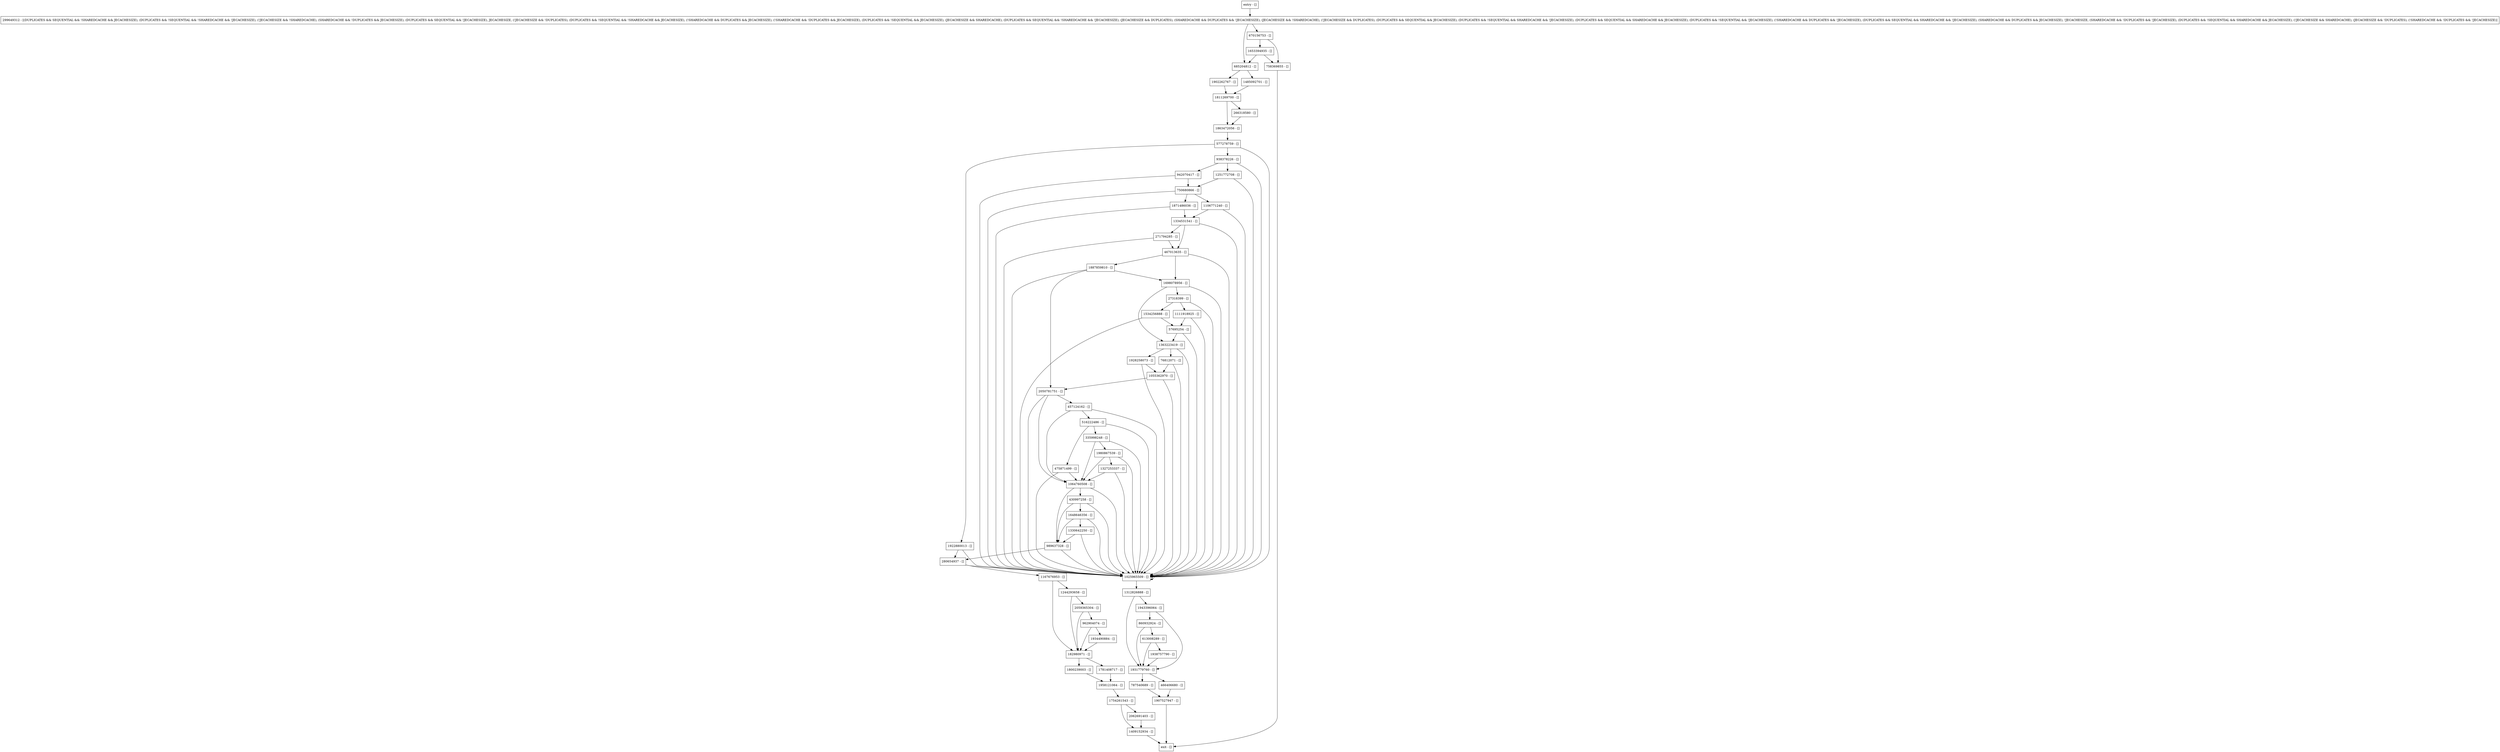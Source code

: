 digraph searchRangeSerializable {
node [shape=record];
457124162 [label="457124162 - []"];
1330642250 [label="1330642250 - []"];
1106771240 [label="1106771240 - []"];
475871499 [label="475871499 - []"];
1931779760 [label="1931779760 - []"];
271794285 [label="271794285 - []"];
670156753 [label="670156753 - []"];
1363223419 [label="1363223419 - []"];
1312826888 [label="1312826888 - []"];
989637328 [label="989637328 - []"];
57695254 [label="57695254 - []"];
1064760508 [label="1064760508 - []"];
860932924 [label="860932924 - []"];
335998248 [label="335998248 - []"];
938378226 [label="938378226 - []"];
942070417 [label="942070417 - []"];
2062691403 [label="2062691403 - []"];
1334531541 [label="1334531541 - []"];
299649312 [label="299649312 - [(DUPLICATES && SEQUENTIAL && !SHAREDCACHE && JECACHESIZE), (DUPLICATES && !SEQUENTIAL && !SHAREDCACHE && !JECACHESIZE), (!JECACHESIZE && !SHAREDCACHE), (SHAREDCACHE && !DUPLICATES && JECACHESIZE), (DUPLICATES && SEQUENTIAL && !JECACHESIZE), JECACHESIZE, (!JECACHESIZE && !DUPLICATES), (DUPLICATES && !SEQUENTIAL && !SHAREDCACHE && JECACHESIZE), (!SHAREDCACHE && DUPLICATES && JECACHESIZE), (!SHAREDCACHE && !DUPLICATES && JECACHESIZE), (DUPLICATES && !SEQUENTIAL && JECACHESIZE), (JECACHESIZE && SHAREDCACHE), (DUPLICATES && SEQUENTIAL && !SHAREDCACHE && !JECACHESIZE), (JECACHESIZE && DUPLICATES), (SHAREDCACHE && DUPLICATES && !JECACHESIZE), (JECACHESIZE && !SHAREDCACHE), (!JECACHESIZE && DUPLICATES), (DUPLICATES && SEQUENTIAL && JECACHESIZE), (DUPLICATES && !SEQUENTIAL && SHAREDCACHE && !JECACHESIZE), (DUPLICATES && SEQUENTIAL && SHAREDCACHE && JECACHESIZE), (DUPLICATES && !SEQUENTIAL && !JECACHESIZE), (!SHAREDCACHE && DUPLICATES && !JECACHESIZE), (DUPLICATES && SEQUENTIAL && SHAREDCACHE && !JECACHESIZE), (SHAREDCACHE && DUPLICATES && JECACHESIZE), !JECACHESIZE, (SHAREDCACHE && !DUPLICATES && !JECACHESIZE), (DUPLICATES && !SEQUENTIAL && SHAREDCACHE && JECACHESIZE), (!JECACHESIZE && SHAREDCACHE), (JECACHESIZE && !DUPLICATES), (!SHAREDCACHE && !DUPLICATES && !JECACHESIZE)]"];
182980971 [label="182980971 - []"];
entry [label="entry - []"];
exit [label="exit - []"];
1934490884 [label="1934490884 - []"];
467013635 [label="467013635 - []"];
1907527947 [label="1907527947 - []"];
758369855 [label="758369855 - []"];
1887859810 [label="1887859810 - []"];
1025965509 [label="1025965509 - []"];
1648646356 [label="1648646356 - []"];
1863472056 [label="1863472056 - []"];
1980867539 [label="1980867539 - []"];
685204812 [label="685204812 - []"];
1811269700 [label="1811269700 - []"];
1251772708 [label="1251772708 - []"];
1111918925 [label="1111918925 - []"];
2059365304 [label="2059365304 - []"];
1871486036 [label="1871486036 - []"];
2050781751 [label="2050781751 - []"];
1055362970 [label="1055362970 - []"];
430997258 [label="430997258 - []"];
1938757790 [label="1938757790 - []"];
266318580 [label="266318580 - []"];
577278759 [label="577278759 - []"];
787540689 [label="787540689 - []"];
1781408717 [label="1781408717 - []"];
962904074 [label="962904074 - []"];
750680866 [label="750680866 - []"];
1244293658 [label="1244293658 - []"];
466406680 [label="466406680 - []"];
1327253337 [label="1327253337 - []"];
613008289 [label="613008289 - []"];
280654937 [label="280654937 - []"];
1800239003 [label="1800239003 - []"];
1698078956 [label="1698078956 - []"];
516222486 [label="516222486 - []"];
1167676953 [label="1167676953 - []"];
1409152934 [label="1409152934 - []"];
1902262767 [label="1902262767 - []"];
1485092701 [label="1485092701 - []"];
1754261543 [label="1754261543 - []"];
1943396064 [label="1943396064 - []"];
1653394935 [label="1653394935 - []"];
1922880013 [label="1922880013 - []"];
1958121064 [label="1958121064 - []"];
1534256888 [label="1534256888 - []"];
76812071 [label="76812071 - []"];
27318399 [label="27318399 - []"];
1928258073 [label="1928258073 - []"];
entry;
exit;
457124162 -> 516222486;
457124162 -> 1025965509;
457124162 -> 1064760508;
1330642250 -> 989637328;
1330642250 -> 1025965509;
1106771240 -> 1334531541;
1106771240 -> 1025965509;
475871499 -> 1025965509;
475871499 -> 1064760508;
1931779760 -> 466406680;
1931779760 -> 787540689;
271794285 -> 467013635;
271794285 -> 1025965509;
670156753 -> 758369855;
670156753 -> 1653394935;
1363223419 -> 1025965509;
1363223419 -> 76812071;
1363223419 -> 1928258073;
1312826888 -> 1931779760;
1312826888 -> 1943396064;
989637328 -> 280654937;
989637328 -> 1025965509;
57695254 -> 1363223419;
57695254 -> 1025965509;
1064760508 -> 430997258;
1064760508 -> 989637328;
1064760508 -> 1025965509;
860932924 -> 1931779760;
860932924 -> 613008289;
335998248 -> 1025965509;
335998248 -> 1980867539;
335998248 -> 1064760508;
938378226 -> 1025965509;
938378226 -> 1251772708;
938378226 -> 942070417;
942070417 -> 750680866;
942070417 -> 1025965509;
2062691403 -> 1409152934;
1334531541 -> 467013635;
1334531541 -> 1025965509;
1334531541 -> 271794285;
299649312 -> 685204812;
299649312 -> 670156753;
182980971 -> 1781408717;
182980971 -> 1800239003;
entry -> 299649312;
1934490884 -> 182980971;
467013635 -> 1698078956;
467013635 -> 1887859810;
467013635 -> 1025965509;
1907527947 -> exit;
758369855 -> exit;
1887859810 -> 2050781751;
1887859810 -> 1698078956;
1887859810 -> 1025965509;
1025965509 -> 1312826888;
1025965509 -> 1025965509;
1648646356 -> 989637328;
1648646356 -> 1025965509;
1648646356 -> 1330642250;
1863472056 -> 577278759;
1980867539 -> 1025965509;
1980867539 -> 1064760508;
1980867539 -> 1327253337;
685204812 -> 1902262767;
685204812 -> 1485092701;
1811269700 -> 266318580;
1811269700 -> 1863472056;
1251772708 -> 750680866;
1251772708 -> 1025965509;
1111918925 -> 1025965509;
1111918925 -> 57695254;
2059365304 -> 962904074;
2059365304 -> 182980971;
1871486036 -> 1334531541;
1871486036 -> 1025965509;
2050781751 -> 457124162;
2050781751 -> 1025965509;
2050781751 -> 1064760508;
1055362970 -> 2050781751;
1055362970 -> 1025965509;
430997258 -> 989637328;
430997258 -> 1648646356;
430997258 -> 1025965509;
1938757790 -> 1931779760;
266318580 -> 1863472056;
577278759 -> 1922880013;
577278759 -> 1025965509;
577278759 -> 938378226;
787540689 -> 1907527947;
1781408717 -> 1958121064;
962904074 -> 1934490884;
962904074 -> 182980971;
750680866 -> 1871486036;
750680866 -> 1025965509;
750680866 -> 1106771240;
1244293658 -> 2059365304;
1244293658 -> 182980971;
466406680 -> 1907527947;
1327253337 -> 1025965509;
1327253337 -> 1064760508;
613008289 -> 1938757790;
613008289 -> 1931779760;
280654937 -> 1025965509;
280654937 -> 1167676953;
1800239003 -> 1958121064;
1698078956 -> 1363223419;
1698078956 -> 1025965509;
1698078956 -> 27318399;
516222486 -> 1025965509;
516222486 -> 335998248;
516222486 -> 475871499;
1167676953 -> 1244293658;
1167676953 -> 182980971;
1409152934 -> exit;
1902262767 -> 1811269700;
1485092701 -> 1811269700;
1754261543 -> 2062691403;
1754261543 -> 1409152934;
1943396064 -> 860932924;
1943396064 -> 1931779760;
1653394935 -> 758369855;
1653394935 -> 685204812;
1922880013 -> 280654937;
1922880013 -> 1025965509;
1958121064 -> 1754261543;
1534256888 -> 1025965509;
1534256888 -> 57695254;
76812071 -> 1055362970;
76812071 -> 1025965509;
27318399 -> 1025965509;
27318399 -> 1534256888;
27318399 -> 1111918925;
1928258073 -> 1055362970;
1928258073 -> 1025965509;
}
